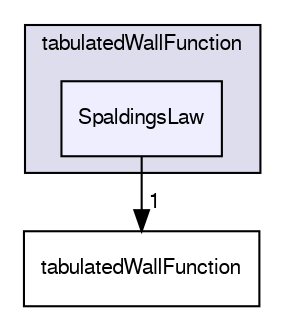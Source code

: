 digraph "applications/utilities/preProcessing/wallFunctionTable/tabulatedWallFunction/SpaldingsLaw" {
  bgcolor=transparent;
  compound=true
  node [ fontsize="10", fontname="FreeSans"];
  edge [ labelfontsize="10", labelfontname="FreeSans"];
  subgraph clusterdir_9d6d4bfa5eea1af8e55384bbf07dd9db {
    graph [ bgcolor="#ddddee", pencolor="black", label="tabulatedWallFunction" fontname="FreeSans", fontsize="10", URL="dir_9d6d4bfa5eea1af8e55384bbf07dd9db.html"]
  dir_ad3f5a484c4caac15afa342421ea43cf [shape=box, label="SpaldingsLaw", style="filled", fillcolor="#eeeeff", pencolor="black", URL="dir_ad3f5a484c4caac15afa342421ea43cf.html"];
  }
  dir_84484b4bbc0b7304a2ca4f93bbec51bc [shape=box label="tabulatedWallFunction" URL="dir_84484b4bbc0b7304a2ca4f93bbec51bc.html"];
  dir_ad3f5a484c4caac15afa342421ea43cf->dir_84484b4bbc0b7304a2ca4f93bbec51bc [headlabel="1", labeldistance=1.5 headhref="dir_000538_000539.html"];
}
